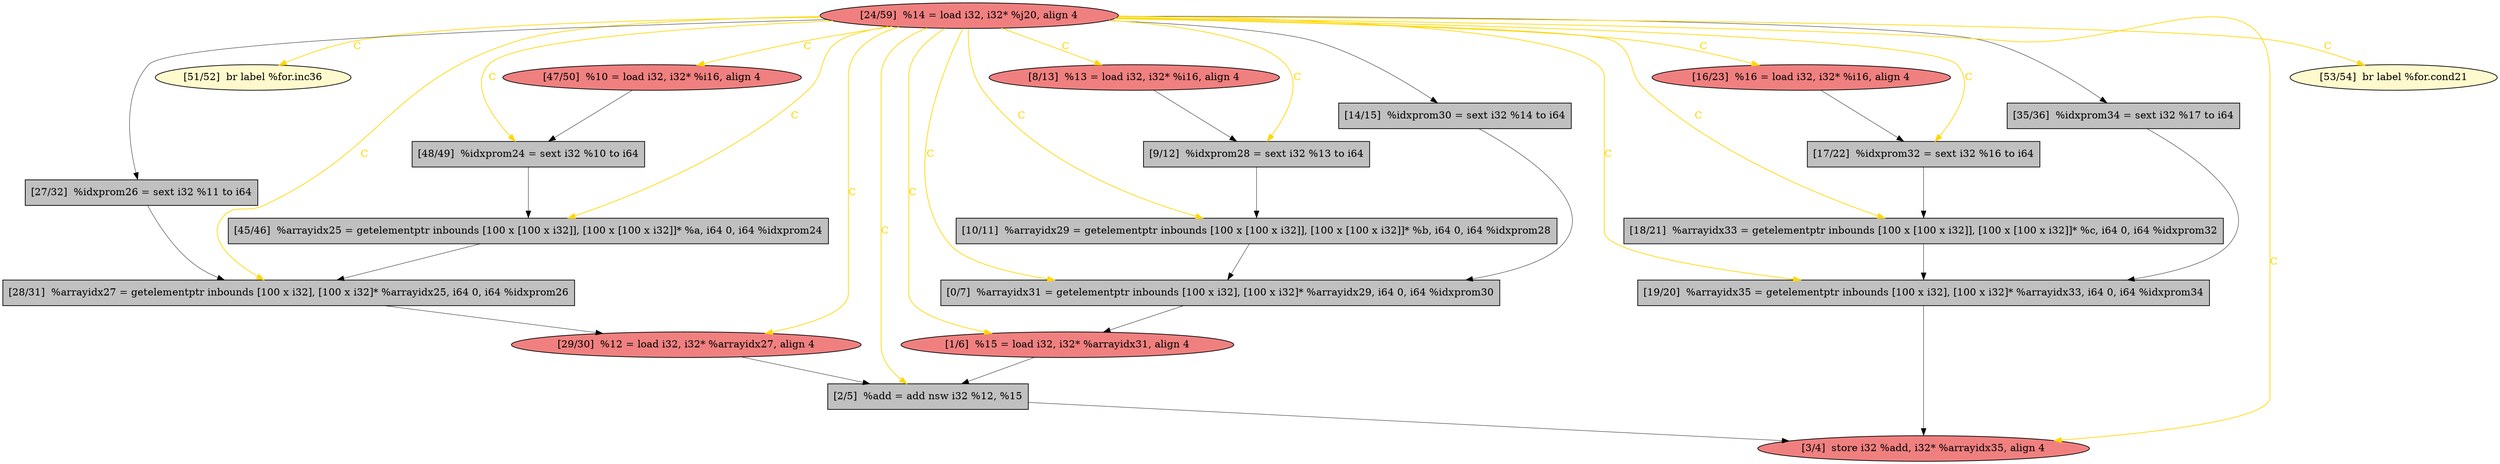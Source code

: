
digraph G {


node1629 [fillcolor=lightcoral,label="[29/30]  %12 = load i32, i32* %arrayidx27, align 4",shape=ellipse,style=filled ]
node1628 [fillcolor=lemonchiffon,label="[51/52]  br label %for.inc36",shape=ellipse,style=filled ]
node1627 [fillcolor=grey,label="[28/31]  %arrayidx27 = getelementptr inbounds [100 x i32], [100 x i32]* %arrayidx25, i64 0, i64 %idxprom26",shape=rectangle,style=filled ]
node1625 [fillcolor=grey,label="[17/22]  %idxprom32 = sext i32 %16 to i64",shape=rectangle,style=filled ]
node1624 [fillcolor=grey,label="[27/32]  %idxprom26 = sext i32 %11 to i64",shape=rectangle,style=filled ]
node1613 [fillcolor=grey,label="[2/5]  %add = add nsw i32 %12, %15",shape=rectangle,style=filled ]
node1614 [fillcolor=grey,label="[45/46]  %arrayidx25 = getelementptr inbounds [100 x [100 x i32]], [100 x [100 x i32]]* %a, i64 0, i64 %idxprom24",shape=rectangle,style=filled ]
node1612 [fillcolor=lightcoral,label="[47/50]  %10 = load i32, i32* %i16, align 4",shape=ellipse,style=filled ]
node1623 [fillcolor=grey,label="[35/36]  %idxprom34 = sext i32 %17 to i64",shape=rectangle,style=filled ]
node1611 [fillcolor=grey,label="[19/20]  %arrayidx35 = getelementptr inbounds [100 x i32], [100 x i32]* %arrayidx33, i64 0, i64 %idxprom34",shape=rectangle,style=filled ]
node1610 [fillcolor=grey,label="[18/21]  %arrayidx33 = getelementptr inbounds [100 x [100 x i32]], [100 x [100 x i32]]* %c, i64 0, i64 %idxprom32",shape=rectangle,style=filled ]
node1617 [fillcolor=grey,label="[0/7]  %arrayidx31 = getelementptr inbounds [100 x i32], [100 x i32]* %arrayidx29, i64 0, i64 %idxprom30",shape=rectangle,style=filled ]
node1615 [fillcolor=grey,label="[10/11]  %arrayidx29 = getelementptr inbounds [100 x [100 x i32]], [100 x [100 x i32]]* %b, i64 0, i64 %idxprom28",shape=rectangle,style=filled ]
node1621 [fillcolor=lightcoral,label="[3/4]  store i32 %add, i32* %arrayidx35, align 4",shape=ellipse,style=filled ]
node1608 [fillcolor=grey,label="[14/15]  %idxprom30 = sext i32 %14 to i64",shape=rectangle,style=filled ]
node1609 [fillcolor=lightcoral,label="[16/23]  %16 = load i32, i32* %i16, align 4",shape=ellipse,style=filled ]
node1616 [fillcolor=grey,label="[48/49]  %idxprom24 = sext i32 %10 to i64",shape=rectangle,style=filled ]
node1618 [fillcolor=lightcoral,label="[8/13]  %13 = load i32, i32* %i16, align 4",shape=ellipse,style=filled ]
node1626 [fillcolor=grey,label="[9/12]  %idxprom28 = sext i32 %13 to i64",shape=rectangle,style=filled ]
node1622 [fillcolor=lightcoral,label="[24/59]  %14 = load i32, i32* %j20, align 4",shape=ellipse,style=filled ]
node1619 [fillcolor=lightcoral,label="[1/6]  %15 = load i32, i32* %arrayidx31, align 4",shape=ellipse,style=filled ]
node1620 [fillcolor=lemonchiffon,label="[53/54]  br label %for.cond21",shape=ellipse,style=filled ]

node1611->node1621 [style=solid,color=black,label="",penwidth=0.5,fontcolor=black ]
node1612->node1616 [style=solid,color=black,label="",penwidth=0.5,fontcolor=black ]
node1625->node1610 [style=solid,color=black,label="",penwidth=0.5,fontcolor=black ]
node1618->node1626 [style=solid,color=black,label="",penwidth=0.5,fontcolor=black ]
node1622->node1616 [style=solid,color=gold,label="C",penwidth=1.0,fontcolor=gold ]
node1622->node1623 [style=solid,color=black,label="",penwidth=0.5,fontcolor=black ]
node1622->node1629 [style=solid,color=gold,label="C",penwidth=1.0,fontcolor=gold ]
node1619->node1613 [style=solid,color=black,label="",penwidth=0.5,fontcolor=black ]
node1622->node1613 [style=solid,color=gold,label="C",penwidth=1.0,fontcolor=gold ]
node1613->node1621 [style=solid,color=black,label="",penwidth=0.5,fontcolor=black ]
node1622->node1609 [style=solid,color=gold,label="C",penwidth=1.0,fontcolor=gold ]
node1627->node1629 [style=solid,color=black,label="",penwidth=0.5,fontcolor=black ]
node1614->node1627 [style=solid,color=black,label="",penwidth=0.5,fontcolor=black ]
node1622->node1628 [style=solid,color=gold,label="C",penwidth=1.0,fontcolor=gold ]
node1609->node1625 [style=solid,color=black,label="",penwidth=0.5,fontcolor=black ]
node1622->node1624 [style=solid,color=black,label="",penwidth=0.5,fontcolor=black ]
node1622->node1619 [style=solid,color=gold,label="C",penwidth=1.0,fontcolor=gold ]
node1615->node1617 [style=solid,color=black,label="",penwidth=0.5,fontcolor=black ]
node1622->node1625 [style=solid,color=gold,label="C",penwidth=1.0,fontcolor=gold ]
node1608->node1617 [style=solid,color=black,label="",penwidth=0.5,fontcolor=black ]
node1622->node1615 [style=solid,color=gold,label="C",penwidth=1.0,fontcolor=gold ]
node1617->node1619 [style=solid,color=black,label="",penwidth=0.5,fontcolor=black ]
node1622->node1608 [style=solid,color=black,label="",penwidth=0.5,fontcolor=black ]
node1622->node1617 [style=solid,color=gold,label="C",penwidth=1.0,fontcolor=gold ]
node1622->node1621 [style=solid,color=gold,label="C",penwidth=1.0,fontcolor=gold ]
node1622->node1618 [style=solid,color=gold,label="C",penwidth=1.0,fontcolor=gold ]
node1616->node1614 [style=solid,color=black,label="",penwidth=0.5,fontcolor=black ]
node1626->node1615 [style=solid,color=black,label="",penwidth=0.5,fontcolor=black ]
node1622->node1627 [style=solid,color=gold,label="C",penwidth=1.0,fontcolor=gold ]
node1622->node1612 [style=solid,color=gold,label="C",penwidth=1.0,fontcolor=gold ]
node1629->node1613 [style=solid,color=black,label="",penwidth=0.5,fontcolor=black ]
node1622->node1626 [style=solid,color=gold,label="C",penwidth=1.0,fontcolor=gold ]
node1622->node1620 [style=solid,color=gold,label="C",penwidth=1.0,fontcolor=gold ]
node1622->node1611 [style=solid,color=gold,label="C",penwidth=1.0,fontcolor=gold ]
node1622->node1614 [style=solid,color=gold,label="C",penwidth=1.0,fontcolor=gold ]
node1610->node1611 [style=solid,color=black,label="",penwidth=0.5,fontcolor=black ]
node1623->node1611 [style=solid,color=black,label="",penwidth=0.5,fontcolor=black ]
node1622->node1610 [style=solid,color=gold,label="C",penwidth=1.0,fontcolor=gold ]
node1624->node1627 [style=solid,color=black,label="",penwidth=0.5,fontcolor=black ]


}
